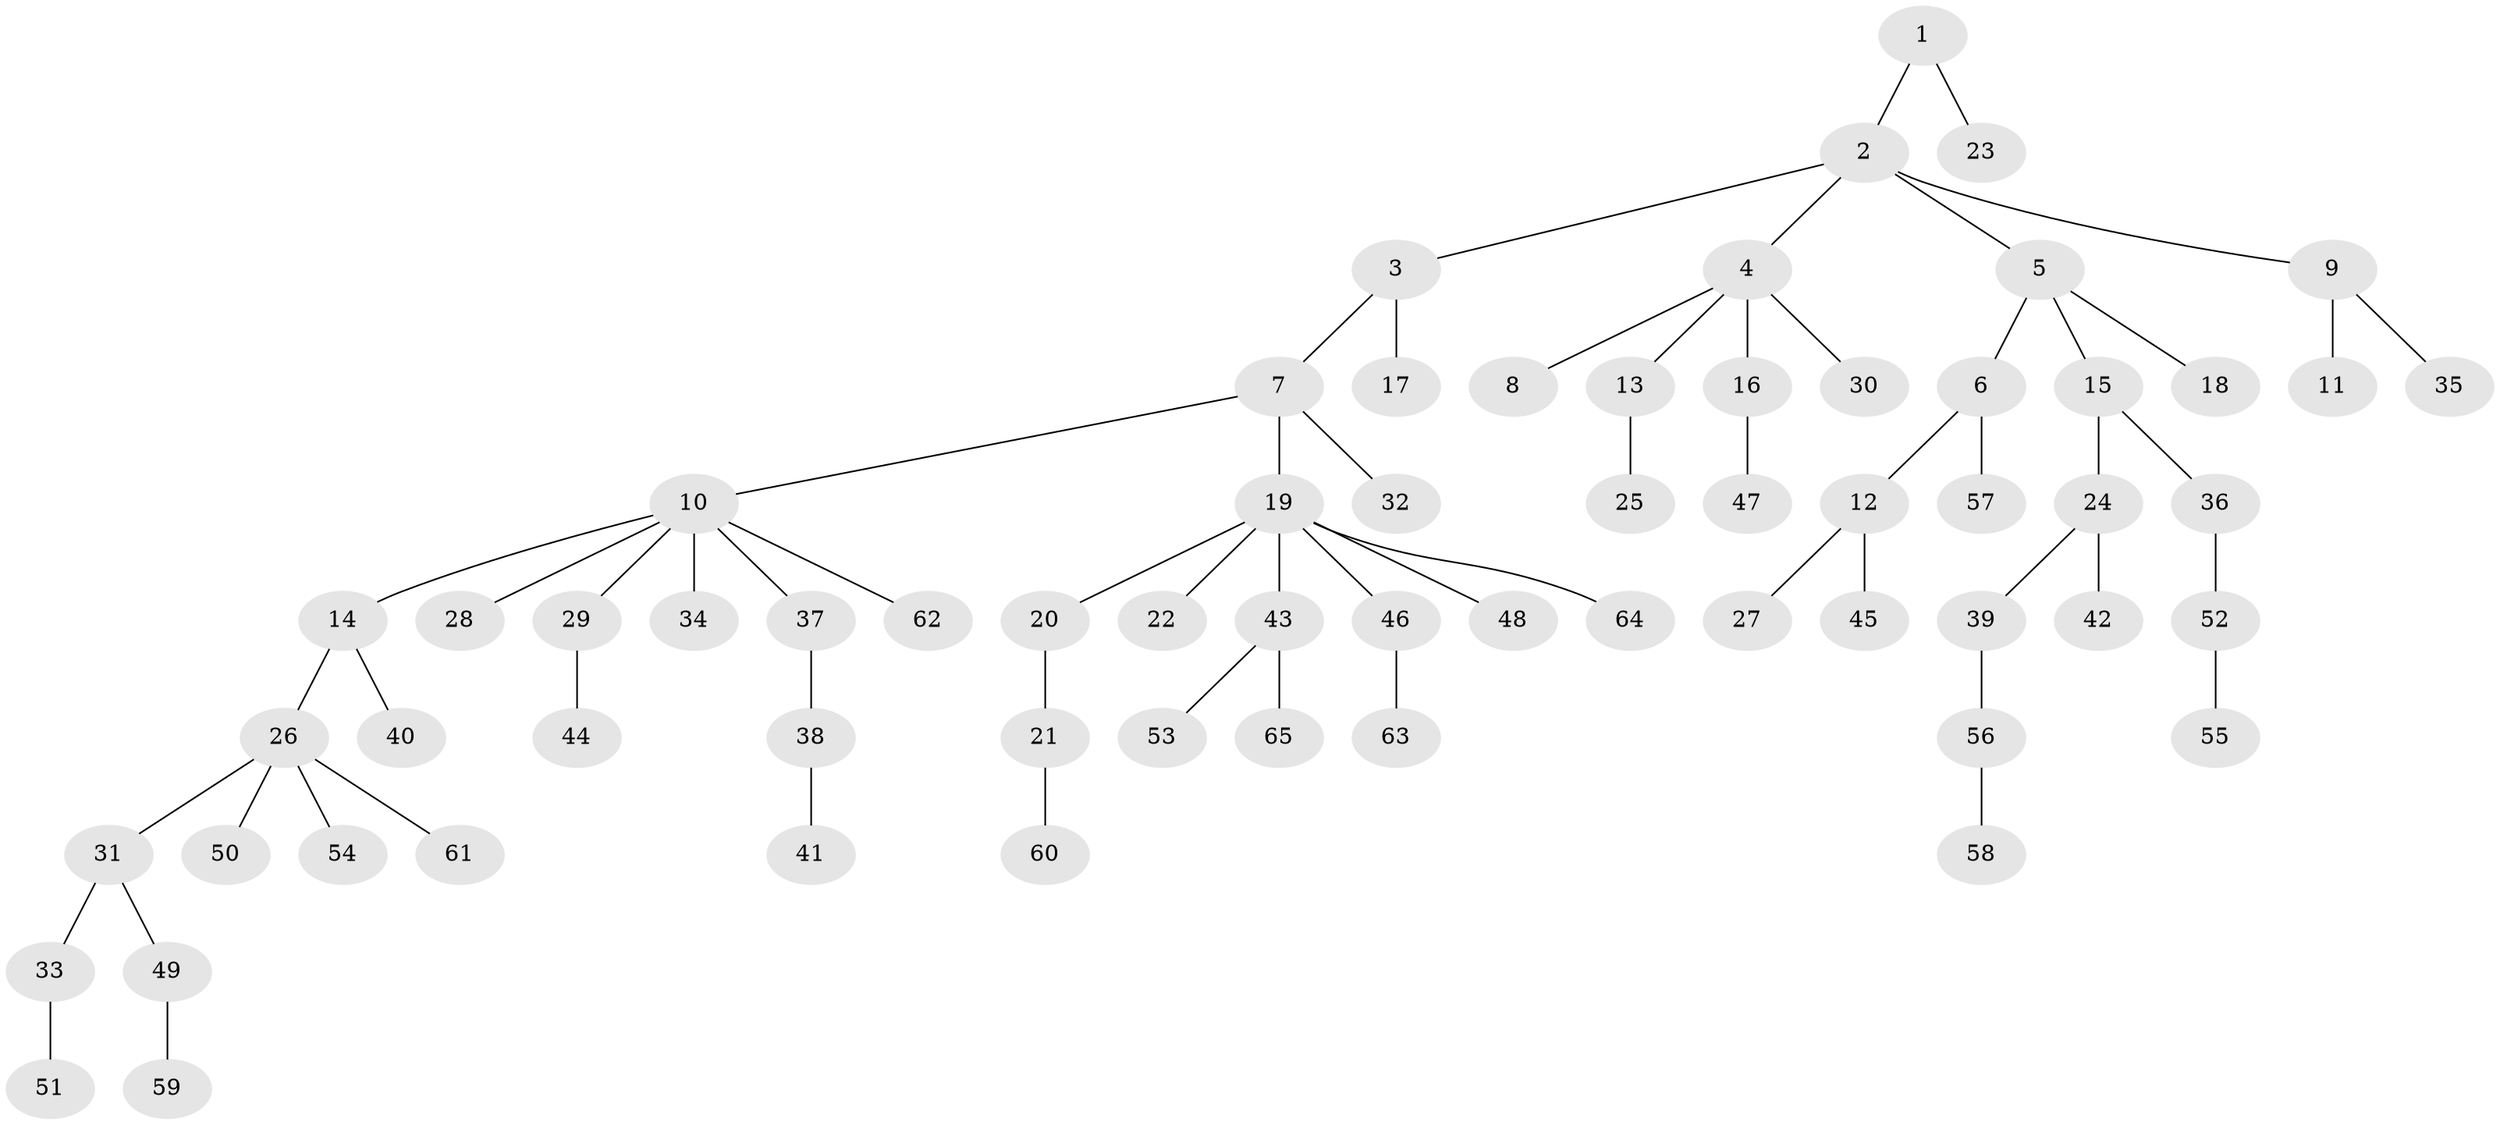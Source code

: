 // Generated by graph-tools (version 1.1) at 2025/50/03/09/25 03:50:25]
// undirected, 65 vertices, 64 edges
graph export_dot {
graph [start="1"]
  node [color=gray90,style=filled];
  1;
  2;
  3;
  4;
  5;
  6;
  7;
  8;
  9;
  10;
  11;
  12;
  13;
  14;
  15;
  16;
  17;
  18;
  19;
  20;
  21;
  22;
  23;
  24;
  25;
  26;
  27;
  28;
  29;
  30;
  31;
  32;
  33;
  34;
  35;
  36;
  37;
  38;
  39;
  40;
  41;
  42;
  43;
  44;
  45;
  46;
  47;
  48;
  49;
  50;
  51;
  52;
  53;
  54;
  55;
  56;
  57;
  58;
  59;
  60;
  61;
  62;
  63;
  64;
  65;
  1 -- 2;
  1 -- 23;
  2 -- 3;
  2 -- 4;
  2 -- 5;
  2 -- 9;
  3 -- 7;
  3 -- 17;
  4 -- 8;
  4 -- 13;
  4 -- 16;
  4 -- 30;
  5 -- 6;
  5 -- 15;
  5 -- 18;
  6 -- 12;
  6 -- 57;
  7 -- 10;
  7 -- 19;
  7 -- 32;
  9 -- 11;
  9 -- 35;
  10 -- 14;
  10 -- 28;
  10 -- 29;
  10 -- 34;
  10 -- 37;
  10 -- 62;
  12 -- 27;
  12 -- 45;
  13 -- 25;
  14 -- 26;
  14 -- 40;
  15 -- 24;
  15 -- 36;
  16 -- 47;
  19 -- 20;
  19 -- 22;
  19 -- 43;
  19 -- 46;
  19 -- 48;
  19 -- 64;
  20 -- 21;
  21 -- 60;
  24 -- 39;
  24 -- 42;
  26 -- 31;
  26 -- 50;
  26 -- 54;
  26 -- 61;
  29 -- 44;
  31 -- 33;
  31 -- 49;
  33 -- 51;
  36 -- 52;
  37 -- 38;
  38 -- 41;
  39 -- 56;
  43 -- 53;
  43 -- 65;
  46 -- 63;
  49 -- 59;
  52 -- 55;
  56 -- 58;
}

